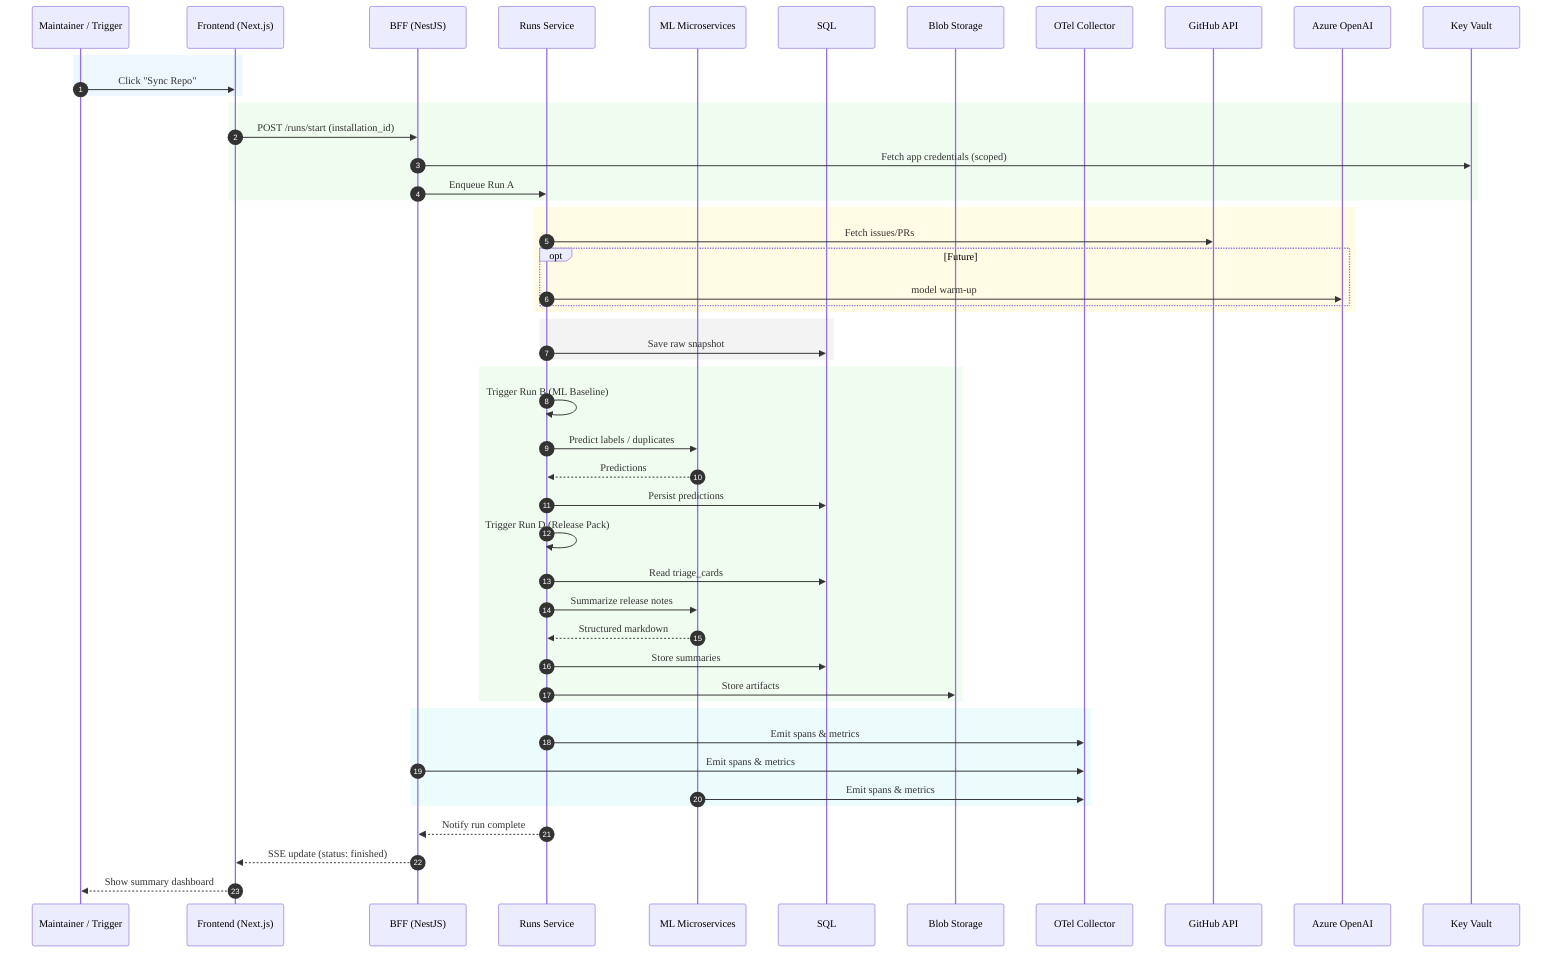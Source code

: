%%{init: {
  "securityLevel": "loose",
  "themeVariables": { "fontFamily": "Inter, Roboto, Arial, sans-serif" }
}}%%
sequenceDiagram
  %% Sequence View: A→E pipeline, with LEGEND-colored sections
  autonumber

  participant User as Maintainer / Trigger
  participant Frontend as Frontend (Next.js)
  participant BFF as BFF (NestJS)
  participant Runs as Runs Service
  participant ML as ML Microservices
  participant SQL as SQL
  participant Blob as Blob Storage
  participant OTel as OTel Collector
  participant GitHub as GitHub API
  participant AzureAI as Azure OpenAI
  participant Vault as Key Vault

  %% ACTOR (blue)
  rect rgba(207,232,255,0.35)
    User->>Frontend: Click "Sync Repo"
  end

  %% INTERNAL SERVICES (green)
  rect rgba(214,245,214,0.35)
    Frontend->>BFF: POST /runs/start (installation_id)
    BFF->>Vault: Fetch app credentials (scoped)
    BFF->>Runs: Enqueue Run A
  end

%% EXTERNAL (yellow)
rect rgba(255,242,179,0.35)
  Runs->>GitHub: Fetch issues/PRs

  opt Future
    Runs->>AzureAI: model warm-up
  end
end
  %% DATA (gray)
  rect rgba(238,238,238,0.7)
    Runs->>SQL: Save raw snapshot
  end

  %% INTERNAL + ML (green)
  rect rgba(214,245,214,0.35)
    Runs->>Runs: Trigger Run B (ML Baseline)
    Runs->>ML: Predict labels / duplicates
    ML-->>Runs: Predictions
    Runs->>SQL: Persist predictions
    Runs->>Runs: Trigger Run D (Release Pack)
    Runs->>SQL: Read triage_cards
    Runs->>ML: Summarize release notes
    ML-->>Runs: Structured markdown
    Runs->>SQL: Store summaries
    Runs->>Blob: Store artifacts
  end

  %% OBSERVABILITY (teal)
  rect rgba(213,245,246,0.45)
    Runs->>OTel: Emit spans & metrics
    BFF->>OTel: Emit spans & metrics
    ML->>OTel: Emit spans & metrics
  end

  %% UI completion
  Runs-->>BFF: Notify run complete
  BFF-->>Frontend: SSE update (status: finished)
  Frontend-->>User: Show summary dashboard